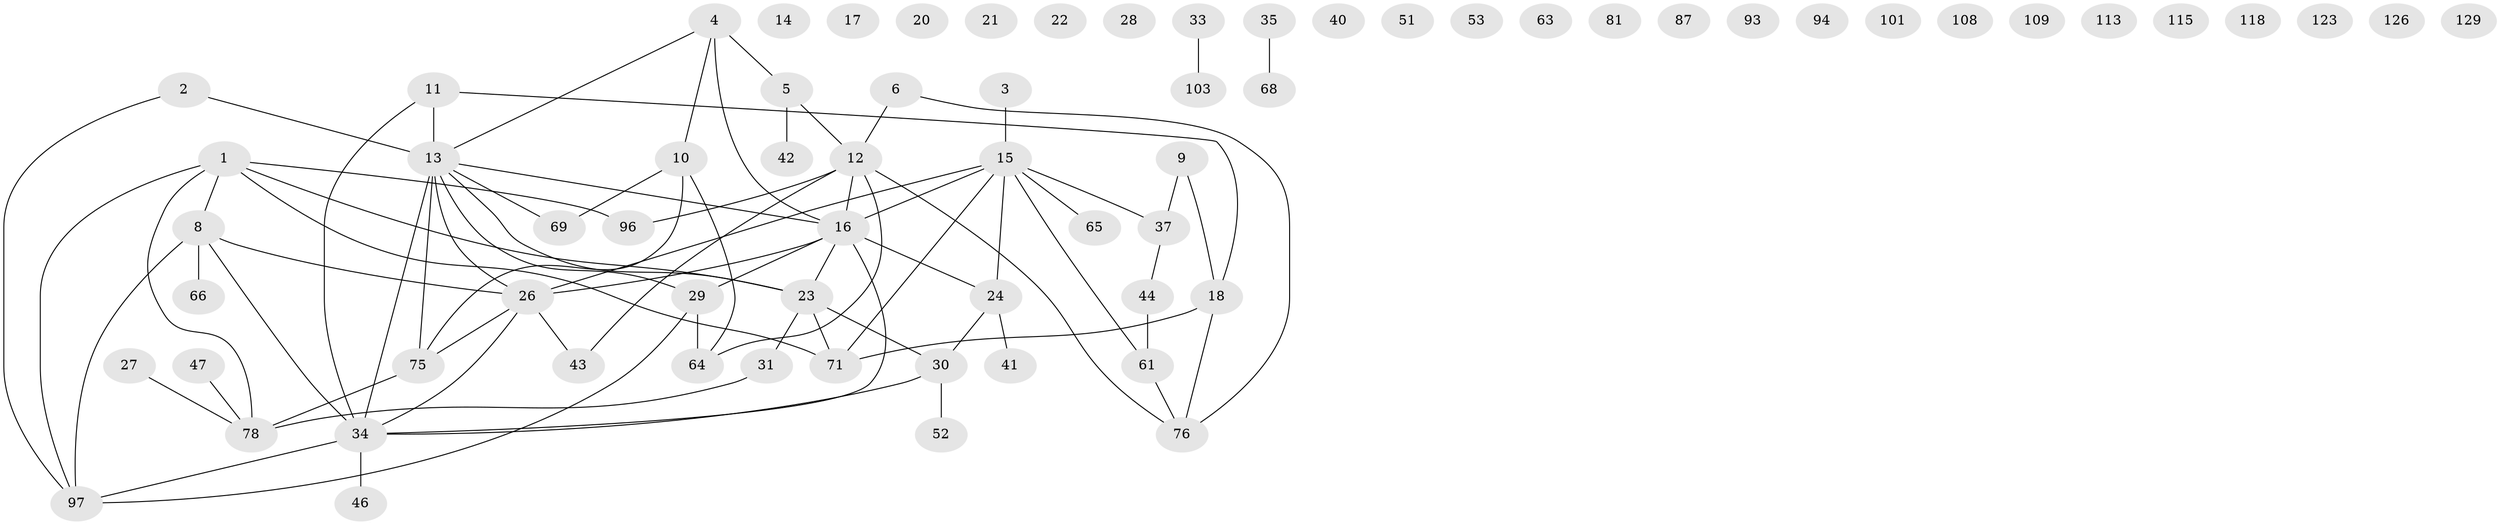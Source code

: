 // original degree distribution, {4: 0.12949640287769784, 3: 0.2158273381294964, 1: 0.2158273381294964, 2: 0.19424460431654678, 5: 0.05755395683453238, 0: 0.15827338129496402, 6: 0.02877697841726619}
// Generated by graph-tools (version 1.1) at 2025/12/03/09/25 04:12:52]
// undirected, 69 vertices, 78 edges
graph export_dot {
graph [start="1"]
  node [color=gray90,style=filled];
  1 [super="+104+7+80+32"];
  2 [super="+38"];
  3 [super="+82"];
  4 [super="+60"];
  5 [super="+95"];
  6 [super="+45"];
  8 [super="+79+84+19+135"];
  9;
  10 [super="+121+57"];
  11;
  12 [super="+25"];
  13 [super="+85+91"];
  14;
  15 [super="+49+39"];
  16 [super="+83"];
  17;
  18 [super="+50"];
  20;
  21;
  22 [super="+58"];
  23 [super="+48"];
  24 [super="+62"];
  26 [super="+117"];
  27;
  28;
  29;
  30 [super="+56"];
  31;
  33;
  34 [super="+73+114+99"];
  35;
  37 [super="+54"];
  40;
  41;
  42;
  43 [super="+72"];
  44;
  46;
  47;
  51;
  52;
  53;
  61 [super="+86+102"];
  63;
  64 [super="+67"];
  65;
  66;
  68 [super="+74"];
  69 [super="+70"];
  71;
  75 [super="+137"];
  76 [super="+110"];
  78 [super="+132+116"];
  81;
  87;
  93;
  94;
  96 [super="+98"];
  97 [super="+100"];
  101;
  103;
  108;
  109;
  113;
  115;
  118;
  123;
  126;
  129;
  1 -- 8;
  1 -- 78;
  1 -- 96;
  1 -- 97;
  1 -- 23;
  1 -- 71;
  2 -- 97;
  2 -- 13;
  3 -- 15;
  4 -- 10;
  4 -- 13;
  4 -- 5;
  4 -- 16;
  5 -- 42;
  5 -- 12;
  6 -- 12;
  6 -- 76;
  8 -- 66;
  8 -- 26;
  8 -- 97;
  8 -- 34;
  9 -- 37;
  9 -- 18;
  10 -- 75;
  10 -- 69;
  10 -- 64;
  11 -- 13;
  11 -- 34;
  11 -- 18;
  12 -- 16;
  12 -- 64;
  12 -- 96;
  12 -- 43;
  12 -- 76;
  13 -- 75;
  13 -- 16 [weight=2];
  13 -- 26 [weight=3];
  13 -- 29;
  13 -- 23;
  13 -- 34 [weight=3];
  13 -- 69;
  15 -- 65;
  15 -- 71;
  15 -- 61;
  15 -- 24;
  15 -- 37;
  15 -- 16;
  15 -- 26;
  16 -- 34;
  16 -- 23;
  16 -- 24;
  16 -- 26;
  16 -- 29 [weight=2];
  18 -- 71;
  18 -- 76;
  23 -- 71;
  23 -- 31;
  23 -- 30;
  24 -- 41;
  24 -- 30;
  26 -- 34;
  26 -- 75;
  26 -- 43;
  27 -- 78;
  29 -- 97;
  29 -- 64;
  30 -- 34;
  30 -- 52;
  31 -- 78;
  33 -- 103;
  34 -- 46;
  34 -- 97;
  35 -- 68;
  37 -- 44;
  44 -- 61 [weight=2];
  47 -- 78;
  61 -- 76;
  75 -- 78;
}

